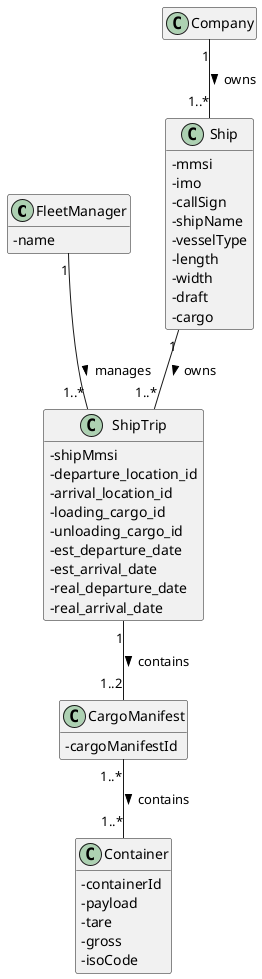 @startuml
'https://plantuml.com/class-diagram
hide empty methods
hide empty attributes
skinparam classAttributeIconSize 0

class FleetManager{
    -name
}

class Company{}

class Ship {
    -mmsi
    -imo
    -callSign
    -shipName
    -vesselType
    -length
    -width
    -draft
    -cargo
}

class CargoManifest{
    -cargoManifestId
}

class ShipTrip{
    -shipMmsi
    -departure_location_id
    -arrival_location_id
    -loading_cargo_id
    -unloading_cargo_id
    -est_departure_date
    -est_arrival_date
    -real_departure_date
    -real_arrival_date
}

class Container{
    -containerId
    -payload
    -tare
    -gross
    -isoCode
}

FleetManager "1" -- "1..*" ShipTrip : manages >
Company "1" -- "1..*" Ship : owns >
Ship "1" -- "1..*" ShipTrip : owns >
CargoManifest "1..*" -- "1..*" Container : contains >
ShipTrip "1" -- "1..2" CargoManifest : contains >

@enduml